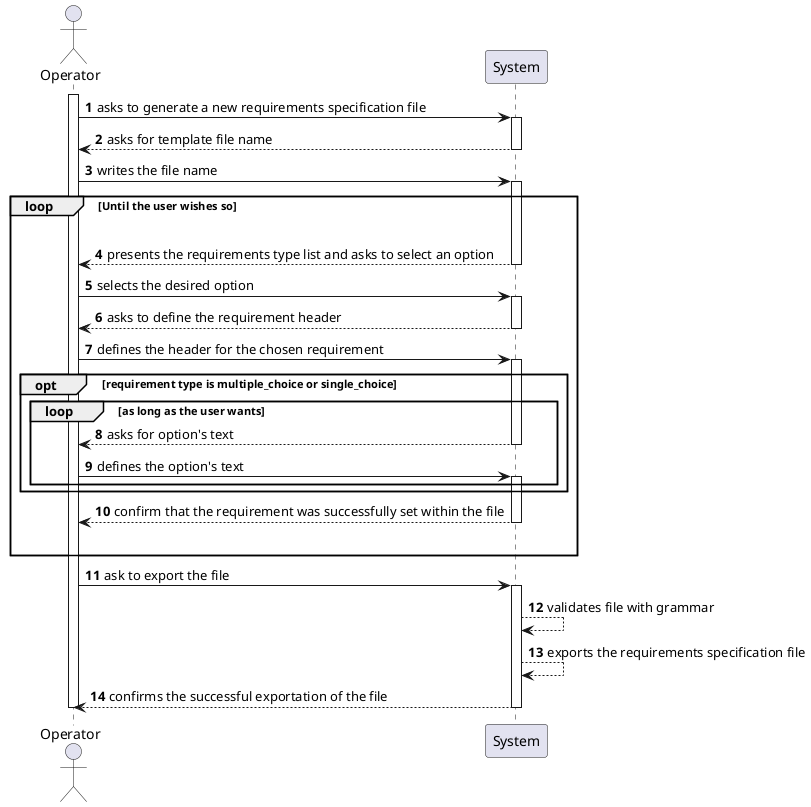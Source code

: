 @startuml US2003_SSD
autonumber

actor "Operator" as OP
participant "System" as SYS

activate OP

OP -> SYS : asks to generate a new requirements specification file

activate SYS

    SYS --> OP : asks for template file name
deactivate SYS

OP -> SYS : writes the file name
activate SYS

loop Until the user wishes so
|||

    SYS --> OP : presents the requirements type list and asks to select an option
    deactivate SYS

    OP -> SYS : selects the desired option

    activate SYS

    SYS --> OP : asks to define the requirement header
    deactivate SYS

    OP -> SYS : defines the header for the chosen requirement

    activate SYS

    opt requirement type is multiple_choice or single_choice
        loop as long as the user wants
            SYS --> OP : asks for option's text
            deactivate SYS

            OP -> SYS : defines the option's text
            activate SYS
        end loop
    end opt

    activate SYS

    SYS --> OP : confirm that the requirement was successfully set within the file
    deactivate SYS
|||
end loop

OP -> SYS : ask to export the file

activate SYS

SYS --> SYS : validates file with grammar

SYS --> SYS : exports the requirements specification file

SYS --> OP : confirms the successful exportation of the file
deactivate SYS


deactivate OP

@enduml